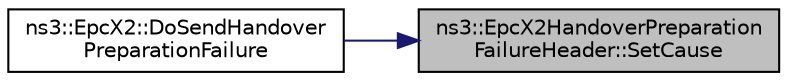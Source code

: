 digraph "ns3::EpcX2HandoverPreparationFailureHeader::SetCause"
{
 // LATEX_PDF_SIZE
  edge [fontname="Helvetica",fontsize="10",labelfontname="Helvetica",labelfontsize="10"];
  node [fontname="Helvetica",fontsize="10",shape=record];
  rankdir="RL";
  Node1 [label="ns3::EpcX2HandoverPreparation\lFailureHeader::SetCause",height=0.2,width=0.4,color="black", fillcolor="grey75", style="filled", fontcolor="black",tooltip="Set cause function."];
  Node1 -> Node2 [dir="back",color="midnightblue",fontsize="10",style="solid",fontname="Helvetica"];
  Node2 [label="ns3::EpcX2::DoSendHandover\lPreparationFailure",height=0.2,width=0.4,color="black", fillcolor="white", style="filled",URL="$classns3_1_1_epc_x2.html#a6b426becb1b31625fc2aada18d825d70",tooltip="Send handover preparation failure function."];
}
